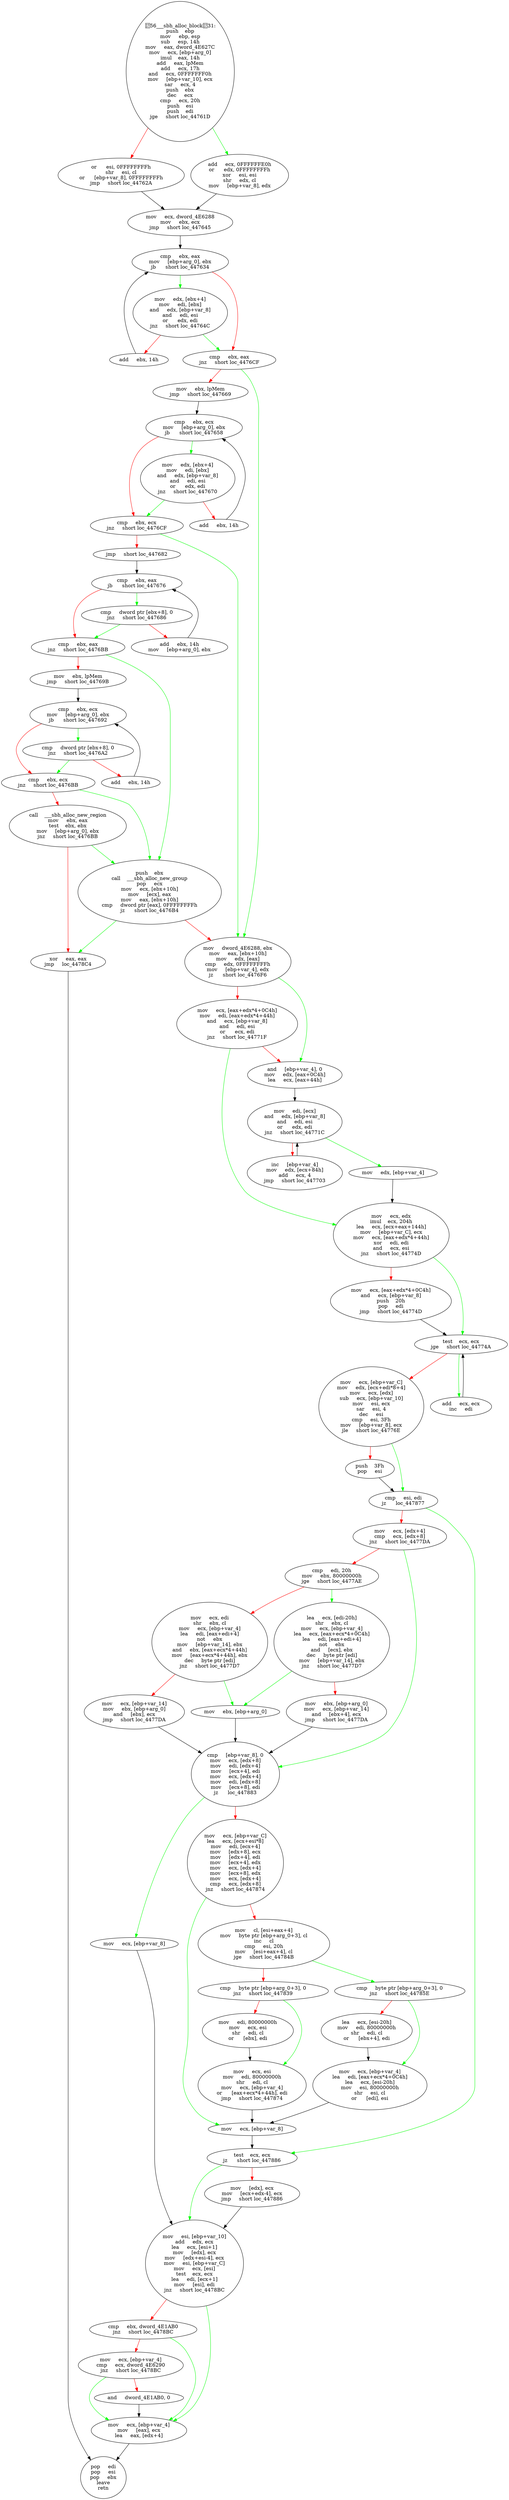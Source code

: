 digraph G{
Node0 [label = "56___sbh_alloc_block31:
push    ebp
mov     ebp, esp
sub     esp, 14h
mov     eax, dword_4E627C
mov     ecx, [ebp+arg_0]
imul    eax, 14h
add     eax, lpMem
add     ecx, 17h
and     ecx, 0FFFFFFF0h
mov     [ebp+var_10], ecx
sar     ecx, 4
push    ebx
dec     ecx
cmp     ecx, 20h
push    esi
push    edi
jge     short loc_44761D"]
Node1 [label = "or      esi, 0FFFFFFFFh
shr     esi, cl
or      [ebp+var_8], 0FFFFFFFFh
jmp     short loc_44762A"]
Node2 [label = "add     ecx, 0FFFFFFE0h
or      edx, 0FFFFFFFFh
xor     esi, esi
shr     edx, cl
mov     [ebp+var_8], edx"]
Node3 [label = "mov     ecx, dword_4E6288
mov     ebx, ecx
jmp     short loc_447645"]
Node4 [label = "mov     edx, [ebx+4]
mov     edi, [ebx]
and     edx, [ebp+var_8]
and     edi, esi
or      edx, edi
jnz     short loc_44764C"]
Node5 [label = "add     ebx, 14h"]
Node6 [label = "cmp     ebx, eax
mov     [ebp+arg_0], ebx
jb      short loc_447634"]
Node7 [label = "cmp     ebx, eax
jnz     short loc_4476CF"]
Node8 [label = "mov     ebx, lpMem
jmp     short loc_447669"]
Node9 [label = "mov     edx, [ebx+4]
mov     edi, [ebx]
and     edx, [ebp+var_8]
and     edi, esi
or      edx, edi
jnz     short loc_447670"]
Node10 [label = "add     ebx, 14h"]
Node11 [label = "cmp     ebx, ecx
mov     [ebp+arg_0], ebx
jb      short loc_447658"]
Node12 [label = "cmp     ebx, ecx
jnz     short loc_4476CF"]
Node13 [label = "jmp     short loc_447682"]
Node14 [label = "cmp     dword ptr [ebx+8], 0
jnz     short loc_447686"]
Node15 [label = "add     ebx, 14h
mov     [ebp+arg_0], ebx"]
Node16 [label = "cmp     ebx, eax
jb      short loc_447676"]
Node17 [label = "cmp     ebx, eax
jnz     short loc_4476BB"]
Node18 [label = "mov     ebx, lpMem
jmp     short loc_44769B"]
Node19 [label = "cmp     dword ptr [ebx+8], 0
jnz     short loc_4476A2"]
Node20 [label = "add     ebx, 14h"]
Node21 [label = "cmp     ebx, ecx
mov     [ebp+arg_0], ebx
jb      short loc_447692"]
Node22 [label = "cmp     ebx, ecx
jnz     short loc_4476BB"]
Node23 [label = "call    ___sbh_alloc_new_region
mov     ebx, eax
test    ebx, ebx
mov     [ebp+arg_0], ebx
jnz     short loc_4476BB"]
Node24 [label = "xor     eax, eax
jmp     loc_4478C4"]
Node25 [label = "push    ebx
call    ___sbh_alloc_new_group
pop     ecx
mov     ecx, [ebx+10h]
mov     [ecx], eax
mov     eax, [ebx+10h]
cmp     dword ptr [eax], 0FFFFFFFFh
jz      short loc_4476B4"]
Node26 [label = "mov     dword_4E6288, ebx
mov     eax, [ebx+10h]
mov     edx, [eax]
cmp     edx, 0FFFFFFFFh
mov     [ebp+var_4], edx
jz      short loc_4476F6"]
Node27 [label = "mov     ecx, [eax+edx*4+0C4h]
mov     edi, [eax+edx*4+44h]
and     ecx, [ebp+var_8]
and     edi, esi
or      ecx, edi
jnz     short loc_44771F"]
Node28 [label = "and     [ebp+var_4], 0
mov     edx, [eax+0C4h]
lea     ecx, [eax+44h]"]
Node29 [label = "mov     edi, [ecx]
and     edx, [ebp+var_8]
and     edi, esi
or      edx, edi
jnz     short loc_44771C"]
Node30 [label = "inc     [ebp+var_4]
mov     edx, [ecx+84h]
add     ecx, 4
jmp     short loc_447703"]
Node31 [label = "mov     edx, [ebp+var_4]"]
Node32 [label = "mov     ecx, edx
imul    ecx, 204h
lea     ecx, [ecx+eax+144h]
mov     [ebp+var_C], ecx
mov     ecx, [eax+edx*4+44h]
xor     edi, edi
and     ecx, esi
jnz     short loc_44774D"]
Node33 [label = "mov     ecx, [eax+edx*4+0C4h]
and     ecx, [ebp+var_8]
push    20h
pop     edi
jmp     short loc_44774D"]
Node34 [label = "add     ecx, ecx
inc     edi"]
Node35 [label = "test    ecx, ecx
jge     short loc_44774A"]
Node36 [label = "mov     ecx, [ebp+var_C]
mov     edx, [ecx+edi*8+4]
mov     ecx, [edx]
sub     ecx, [ebp+var_10]
mov     esi, ecx
sar     esi, 4
dec     esi
cmp     esi, 3Fh
mov     [ebp+var_8], ecx
jle     short loc_44776E"]
Node37 [label = "push    3Fh
pop     esi"]
Node38 [label = "cmp     esi, edi
jz      loc_447877"]
Node39 [label = "mov     ecx, [edx+4]
cmp     ecx, [edx+8]
jnz     short loc_4477DA"]
Node40 [label = "cmp     edi, 20h
mov     ebx, 80000000h
jge     short loc_4477AE"]
Node41 [label = "mov     ecx, edi
shr     ebx, cl
mov     ecx, [ebp+var_4]
lea     edi, [eax+edi+4]
not     ebx
mov     [ebp+var_14], ebx
and     ebx, [eax+ecx*4+44h]
mov     [eax+ecx*4+44h], ebx
dec     byte ptr [edi]
jnz     short loc_4477D7"]
Node42 [label = "mov     ecx, [ebp+var_14]
mov     ebx, [ebp+arg_0]
and     [ebx], ecx
jmp     short loc_4477DA"]
Node43 [label = "lea     ecx, [edi-20h]
shr     ebx, cl
mov     ecx, [ebp+var_4]
lea     ecx, [eax+ecx*4+0C4h]
lea     edi, [eax+edi+4]
not     ebx
and     [ecx], ebx
dec     byte ptr [edi]
mov     [ebp+var_14], ebx
jnz     short loc_4477D7"]
Node44 [label = "mov     ebx, [ebp+arg_0]
mov     ecx, [ebp+var_14]
and     [ebx+4], ecx
jmp     short loc_4477DA"]
Node45 [label = "mov     ebx, [ebp+arg_0]"]
Node46 [label = "cmp     [ebp+var_8], 0
mov     ecx, [edx+8]
mov     edi, [edx+4]
mov     [ecx+4], edi
mov     ecx, [edx+4]
mov     edi, [edx+8]
mov     [ecx+8], edi
jz      loc_447883"]
Node47 [label = "mov     ecx, [ebp+var_C]
lea     ecx, [ecx+esi*8]
mov     edi, [ecx+4]
mov     [edx+8], ecx
mov     [edx+4], edi
mov     [ecx+4], edx
mov     ecx, [edx+4]
mov     [ecx+8], edx
mov     ecx, [edx+4]
cmp     ecx, [edx+8]
jnz     short loc_447874"]
Node48 [label = "mov     cl, [esi+eax+4]
mov     byte ptr [ebp+arg_0+3], cl
inc     cl
cmp     esi, 20h
mov     [esi+eax+4], cl
jge     short loc_44784B"]
Node49 [label = "cmp     byte ptr [ebp+arg_0+3], 0
jnz     short loc_447839"]
Node50 [label = "mov     edi, 80000000h
mov     ecx, esi
shr     edi, cl
or      [ebx], edi"]
Node51 [label = "mov     ecx, esi
mov     edi, 80000000h
shr     edi, cl
mov     ecx, [ebp+var_4]
or      [eax+ecx*4+44h], edi
jmp     short loc_447874"]
Node52 [label = "cmp     byte ptr [ebp+arg_0+3], 0
jnz     short loc_44785E"]
Node53 [label = "lea     ecx, [esi-20h]
mov     edi, 80000000h
shr     edi, cl
or      [ebx+4], edi"]
Node54 [label = "mov     ecx, [ebp+var_4]
lea     edi, [eax+ecx*4+0C4h]
lea     ecx, [esi-20h]
mov     esi, 80000000h
shr     esi, cl
or      [edi], esi"]
Node55 [label = "mov     ecx, [ebp+var_8]"]
Node56 [label = "test    ecx, ecx
jz      short loc_447886"]
Node57 [label = "mov     [edx], ecx
mov     [ecx+edx-4], ecx
jmp     short loc_447886"]
Node58 [label = "mov     ecx, [ebp+var_8]"]
Node59 [label = "mov     esi, [ebp+var_10]
add     edx, ecx
lea     ecx, [esi+1]
mov     [edx], ecx
mov     [edx+esi-4], ecx
mov     esi, [ebp+var_C]
mov     ecx, [esi]
test    ecx, ecx
lea     edi, [ecx+1]
mov     [esi], edi
jnz     short loc_4478BC"]
Node60 [label = "cmp     ebx, dword_4E1AB0
jnz     short loc_4478BC"]
Node61 [label = "mov     ecx, [ebp+var_4]
cmp     ecx, dword_4E6290
jnz     short loc_4478BC"]
Node62 [label = "and     dword_4E1AB0, 0"]
Node63 [label = "mov     ecx, [ebp+var_4]
mov     [eax], ecx
lea     eax, [edx+4]"]
Node64 [label = "pop     edi
pop     esi
pop     ebx
leave
retn"]
Node0 -> Node1 [color = "red"]
Node0 -> Node2 [color = "green"]
Node1 -> Node3 [color = "black"]
Node2 -> Node3 [color = "black"]
Node3 -> Node6 [color = "black"]
Node4 -> Node5 [color = "red"]
Node4 -> Node7 [color = "green"]
Node5 -> Node6 [color = "black"]
Node6 -> Node4 [color = "green"]
Node6 -> Node7 [color = "red"]
Node7 -> Node8 [color = "red"]
Node7 -> Node26 [color = "green"]
Node8 -> Node11 [color = "black"]
Node9 -> Node10 [color = "red"]
Node9 -> Node12 [color = "green"]
Node10 -> Node11 [color = "black"]
Node11 -> Node9 [color = "green"]
Node11 -> Node12 [color = "red"]
Node12 -> Node13 [color = "red"]
Node12 -> Node26 [color = "green"]
Node13 -> Node16 [color = "black"]
Node14 -> Node15 [color = "red"]
Node14 -> Node17 [color = "green"]
Node15 -> Node16 [color = "black"]
Node16 -> Node14 [color = "green"]
Node16 -> Node17 [color = "red"]
Node17 -> Node18 [color = "red"]
Node17 -> Node25 [color = "green"]
Node18 -> Node21 [color = "black"]
Node19 -> Node20 [color = "red"]
Node19 -> Node22 [color = "green"]
Node20 -> Node21 [color = "black"]
Node21 -> Node19 [color = "green"]
Node21 -> Node22 [color = "red"]
Node22 -> Node23 [color = "red"]
Node22 -> Node25 [color = "green"]
Node23 -> Node24 [color = "red"]
Node23 -> Node25 [color = "green"]
Node24 -> Node64 [color = "black"]
Node25 -> Node24 [color = "green"]
Node25 -> Node26 [color = "red"]
Node26 -> Node27 [color = "red"]
Node26 -> Node28 [color = "green"]
Node27 -> Node28 [color = "red"]
Node27 -> Node32 [color = "green"]
Node28 -> Node29 [color = "black"]
Node29 -> Node30 [color = "red"]
Node29 -> Node31 [color = "green"]
Node30 -> Node29 [color = "black"]
Node31 -> Node32 [color = "black"]
Node32 -> Node33 [color = "red"]
Node32 -> Node35 [color = "green"]
Node33 -> Node35 [color = "black"]
Node34 -> Node35 [color = "black"]
Node35 -> Node34 [color = "green"]
Node35 -> Node36 [color = "red"]
Node36 -> Node37 [color = "red"]
Node36 -> Node38 [color = "green"]
Node37 -> Node38 [color = "black"]
Node38 -> Node39 [color = "red"]
Node38 -> Node56 [color = "green"]
Node39 -> Node40 [color = "red"]
Node39 -> Node46 [color = "green"]
Node40 -> Node41 [color = "red"]
Node40 -> Node43 [color = "green"]
Node41 -> Node42 [color = "red"]
Node41 -> Node45 [color = "green"]
Node42 -> Node46 [color = "black"]
Node43 -> Node44 [color = "red"]
Node43 -> Node45 [color = "green"]
Node44 -> Node46 [color = "black"]
Node45 -> Node46 [color = "black"]
Node46 -> Node47 [color = "red"]
Node46 -> Node58 [color = "green"]
Node47 -> Node48 [color = "red"]
Node47 -> Node55 [color = "green"]
Node48 -> Node49 [color = "red"]
Node48 -> Node52 [color = "green"]
Node49 -> Node50 [color = "red"]
Node49 -> Node51 [color = "green"]
Node50 -> Node51 [color = "black"]
Node51 -> Node55 [color = "black"]
Node52 -> Node53 [color = "red"]
Node52 -> Node54 [color = "green"]
Node53 -> Node54 [color = "black"]
Node54 -> Node55 [color = "black"]
Node55 -> Node56 [color = "black"]
Node56 -> Node57 [color = "red"]
Node56 -> Node59 [color = "green"]
Node57 -> Node59 [color = "black"]
Node58 -> Node59 [color = "black"]
Node59 -> Node60 [color = "red"]
Node59 -> Node63 [color = "green"]
Node60 -> Node61 [color = "red"]
Node60 -> Node63 [color = "green"]
Node61 -> Node62 [color = "red"]
Node61 -> Node63 [color = "green"]
Node62 -> Node63 [color = "black"]
Node63 -> Node64 [color = "black"]
}